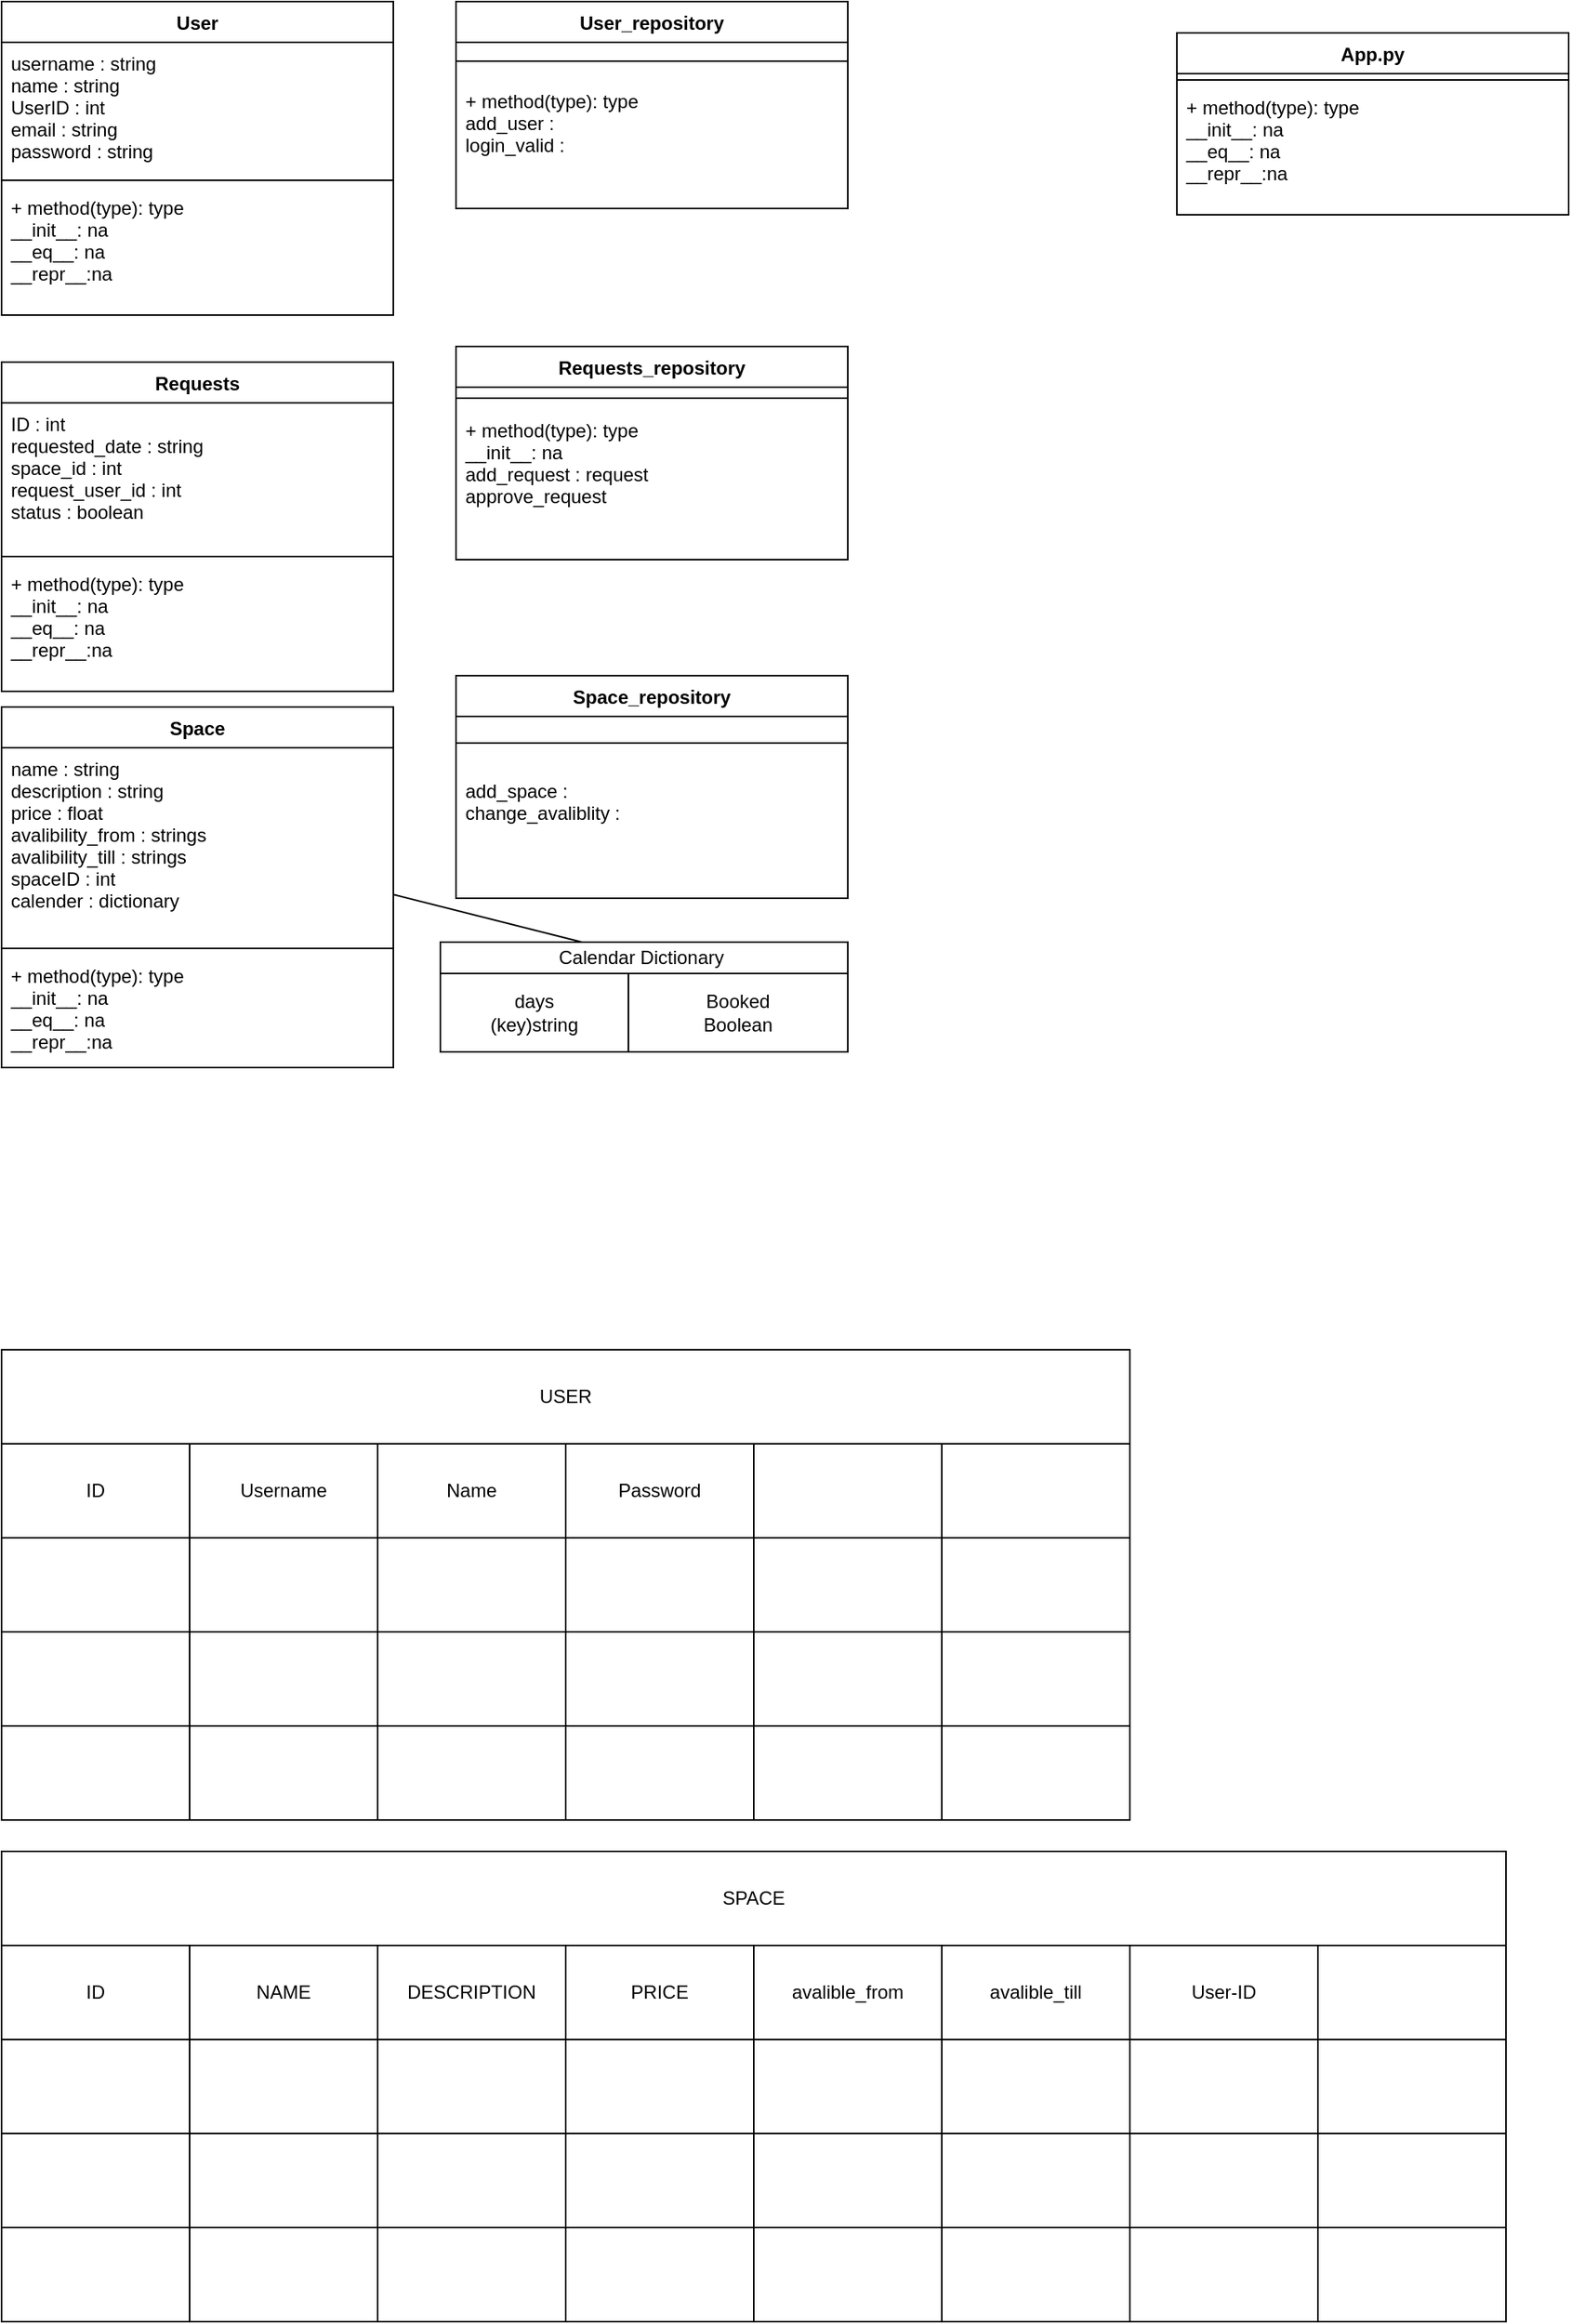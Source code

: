 <mxfile>
    <diagram id="yPNq86xGGYnL_QCuuR5Q" name="Page-1">
        <mxGraphModel dx="793" dy="719" grid="1" gridSize="10" guides="1" tooltips="1" connect="1" arrows="1" fold="1" page="1" pageScale="1" pageWidth="3300" pageHeight="4681" math="0" shadow="0">
            <root>
                <mxCell id="0"/>
                <mxCell id="1" parent="0"/>
                <mxCell id="3" value="Space" style="swimlane;fontStyle=1;align=center;verticalAlign=top;childLayout=stackLayout;horizontal=1;startSize=26;horizontalStack=0;resizeParent=1;resizeParentMax=0;resizeLast=0;collapsible=1;marginBottom=0;" parent="1" vertex="1">
                    <mxGeometry x="80" y="540" width="250" height="230" as="geometry"/>
                </mxCell>
                <mxCell id="4" value="name : string&#10;description : string&#10;price : float&#10;avalibility_from : strings&#10;avalibility_till : strings&#10;spaceID : int&#10;calender : dictionary" style="text;strokeColor=none;fillColor=none;align=left;verticalAlign=top;spacingLeft=4;spacingRight=4;overflow=hidden;rotatable=0;points=[[0,0.5],[1,0.5]];portConstraint=eastwest;" parent="3" vertex="1">
                    <mxGeometry y="26" width="250" height="124" as="geometry"/>
                </mxCell>
                <mxCell id="5" value="" style="line;strokeWidth=1;fillColor=none;align=left;verticalAlign=middle;spacingTop=-1;spacingLeft=3;spacingRight=3;rotatable=0;labelPosition=right;points=[];portConstraint=eastwest;strokeColor=inherit;" parent="3" vertex="1">
                    <mxGeometry y="150" width="250" height="8" as="geometry"/>
                </mxCell>
                <mxCell id="6" value="+ method(type): type&#10;__init__: na&#10;__eq__: na&#10;__repr__:na" style="text;strokeColor=none;fillColor=none;align=left;verticalAlign=top;spacingLeft=4;spacingRight=4;overflow=hidden;rotatable=0;points=[[0,0.5],[1,0.5]];portConstraint=eastwest;" parent="3" vertex="1">
                    <mxGeometry y="158" width="250" height="72" as="geometry"/>
                </mxCell>
                <mxCell id="7" value="User" style="swimlane;fontStyle=1;align=center;verticalAlign=top;childLayout=stackLayout;horizontal=1;startSize=26;horizontalStack=0;resizeParent=1;resizeParentMax=0;resizeLast=0;collapsible=1;marginBottom=0;" parent="1" vertex="1">
                    <mxGeometry x="80" y="90" width="250" height="200" as="geometry"/>
                </mxCell>
                <mxCell id="8" value="username : string&#10;name : string&#10;UserID : int&#10;email : string&#10;password : string" style="text;strokeColor=none;fillColor=none;align=left;verticalAlign=top;spacingLeft=4;spacingRight=4;overflow=hidden;rotatable=0;points=[[0,0.5],[1,0.5]];portConstraint=eastwest;" parent="7" vertex="1">
                    <mxGeometry y="26" width="250" height="84" as="geometry"/>
                </mxCell>
                <mxCell id="9" value="" style="line;strokeWidth=1;fillColor=none;align=left;verticalAlign=middle;spacingTop=-1;spacingLeft=3;spacingRight=3;rotatable=0;labelPosition=right;points=[];portConstraint=eastwest;strokeColor=inherit;" parent="7" vertex="1">
                    <mxGeometry y="110" width="250" height="8" as="geometry"/>
                </mxCell>
                <mxCell id="10" value="+ method(type): type&#10;__init__: na&#10;__eq__: na&#10;__repr__:na" style="text;strokeColor=none;fillColor=none;align=left;verticalAlign=top;spacingLeft=4;spacingRight=4;overflow=hidden;rotatable=0;points=[[0,0.5],[1,0.5]];portConstraint=eastwest;" parent="7" vertex="1">
                    <mxGeometry y="118" width="250" height="82" as="geometry"/>
                </mxCell>
                <mxCell id="15" value="User_repository" style="swimlane;fontStyle=1;align=center;verticalAlign=top;childLayout=stackLayout;horizontal=1;startSize=26;horizontalStack=0;resizeParent=1;resizeParentMax=0;resizeLast=0;collapsible=1;marginBottom=0;" parent="1" vertex="1">
                    <mxGeometry x="370" y="90" width="250" height="132" as="geometry"/>
                </mxCell>
                <mxCell id="17" value="" style="line;strokeWidth=1;fillColor=none;align=left;verticalAlign=middle;spacingTop=-1;spacingLeft=3;spacingRight=3;rotatable=0;labelPosition=right;points=[];portConstraint=eastwest;strokeColor=inherit;" parent="15" vertex="1">
                    <mxGeometry y="26" width="250" height="24" as="geometry"/>
                </mxCell>
                <mxCell id="18" value="+ method(type): type&#10;add_user : &#10;login_valid :&#10;" style="text;strokeColor=none;fillColor=none;align=left;verticalAlign=top;spacingLeft=4;spacingRight=4;overflow=hidden;rotatable=0;points=[[0,0.5],[1,0.5]];portConstraint=eastwest;" parent="15" vertex="1">
                    <mxGeometry y="50" width="250" height="82" as="geometry"/>
                </mxCell>
                <mxCell id="23" value="Space_repository" style="swimlane;fontStyle=1;align=center;verticalAlign=top;childLayout=stackLayout;horizontal=1;startSize=26;horizontalStack=0;resizeParent=1;resizeParentMax=0;resizeLast=0;collapsible=1;marginBottom=0;" parent="1" vertex="1">
                    <mxGeometry x="370" y="520" width="250" height="142" as="geometry"/>
                </mxCell>
                <mxCell id="24" value="" style="line;strokeWidth=1;fillColor=none;align=left;verticalAlign=middle;spacingTop=-1;spacingLeft=3;spacingRight=3;rotatable=0;labelPosition=right;points=[];portConstraint=eastwest;strokeColor=inherit;" parent="23" vertex="1">
                    <mxGeometry y="26" width="250" height="34" as="geometry"/>
                </mxCell>
                <mxCell id="25" value="add_space : &#10;change_avaliblity : &#10;&#10;" style="text;strokeColor=none;fillColor=none;align=left;verticalAlign=top;spacingLeft=4;spacingRight=4;overflow=hidden;rotatable=0;points=[[0,0.5],[1,0.5]];portConstraint=eastwest;" parent="23" vertex="1">
                    <mxGeometry y="60" width="250" height="82" as="geometry"/>
                </mxCell>
                <mxCell id="78" value="ID" style="whiteSpace=wrap;html=1;" parent="1" vertex="1">
                    <mxGeometry x="80" y="1010" width="120" height="60" as="geometry"/>
                </mxCell>
                <mxCell id="103" style="edgeStyle=none;html=1;" parent="1" source="79" target="102" edge="1">
                    <mxGeometry relative="1" as="geometry"/>
                </mxCell>
                <mxCell id="104" style="edgeStyle=none;html=1;" edge="1" parent="1" source="79" target="102">
                    <mxGeometry relative="1" as="geometry"/>
                </mxCell>
                <mxCell id="79" value="Username" style="whiteSpace=wrap;html=1;" parent="1" vertex="1">
                    <mxGeometry x="200" y="1010" width="120" height="60" as="geometry"/>
                </mxCell>
                <mxCell id="80" value="Name" style="whiteSpace=wrap;html=1;" parent="1" vertex="1">
                    <mxGeometry x="320" y="1010" width="120" height="60" as="geometry"/>
                </mxCell>
                <mxCell id="81" value="" style="whiteSpace=wrap;html=1;" parent="1" vertex="1">
                    <mxGeometry x="80" y="1070" width="120" height="60" as="geometry"/>
                </mxCell>
                <mxCell id="82" value="" style="whiteSpace=wrap;html=1;" parent="1" vertex="1">
                    <mxGeometry x="200" y="1070" width="120" height="60" as="geometry"/>
                </mxCell>
                <mxCell id="83" value="" style="whiteSpace=wrap;html=1;" parent="1" vertex="1">
                    <mxGeometry x="320" y="1070" width="120" height="60" as="geometry"/>
                </mxCell>
                <mxCell id="84" value="Password" style="whiteSpace=wrap;html=1;" parent="1" vertex="1">
                    <mxGeometry x="440" y="1010" width="120" height="60" as="geometry"/>
                </mxCell>
                <mxCell id="85" value="" style="whiteSpace=wrap;html=1;" parent="1" vertex="1">
                    <mxGeometry x="560" y="1010" width="120" height="60" as="geometry"/>
                </mxCell>
                <mxCell id="86" value="" style="whiteSpace=wrap;html=1;" parent="1" vertex="1">
                    <mxGeometry x="680" y="1010" width="120" height="60" as="geometry"/>
                </mxCell>
                <mxCell id="87" value="" style="whiteSpace=wrap;html=1;" parent="1" vertex="1">
                    <mxGeometry x="440" y="1070" width="120" height="60" as="geometry"/>
                </mxCell>
                <mxCell id="88" value="" style="whiteSpace=wrap;html=1;" parent="1" vertex="1">
                    <mxGeometry x="560" y="1070" width="120" height="60" as="geometry"/>
                </mxCell>
                <mxCell id="89" value="" style="whiteSpace=wrap;html=1;" parent="1" vertex="1">
                    <mxGeometry x="680" y="1070" width="120" height="60" as="geometry"/>
                </mxCell>
                <mxCell id="90" value="" style="whiteSpace=wrap;html=1;" parent="1" vertex="1">
                    <mxGeometry x="80" y="1130" width="120" height="60" as="geometry"/>
                </mxCell>
                <mxCell id="91" value="" style="whiteSpace=wrap;html=1;" parent="1" vertex="1">
                    <mxGeometry x="200" y="1130" width="120" height="60" as="geometry"/>
                </mxCell>
                <mxCell id="92" value="" style="whiteSpace=wrap;html=1;" parent="1" vertex="1">
                    <mxGeometry x="320" y="1130" width="120" height="60" as="geometry"/>
                </mxCell>
                <mxCell id="93" value="" style="whiteSpace=wrap;html=1;" parent="1" vertex="1">
                    <mxGeometry x="80" y="1190" width="120" height="60" as="geometry"/>
                </mxCell>
                <mxCell id="94" value="" style="whiteSpace=wrap;html=1;" parent="1" vertex="1">
                    <mxGeometry x="200" y="1190" width="120" height="60" as="geometry"/>
                </mxCell>
                <mxCell id="95" value="" style="whiteSpace=wrap;html=1;" parent="1" vertex="1">
                    <mxGeometry x="320" y="1190" width="120" height="60" as="geometry"/>
                </mxCell>
                <mxCell id="96" value="" style="whiteSpace=wrap;html=1;" parent="1" vertex="1">
                    <mxGeometry x="440" y="1130" width="120" height="60" as="geometry"/>
                </mxCell>
                <mxCell id="97" value="" style="whiteSpace=wrap;html=1;" parent="1" vertex="1">
                    <mxGeometry x="560" y="1130" width="120" height="60" as="geometry"/>
                </mxCell>
                <mxCell id="98" value="" style="whiteSpace=wrap;html=1;" parent="1" vertex="1">
                    <mxGeometry x="680" y="1130" width="120" height="60" as="geometry"/>
                </mxCell>
                <mxCell id="99" value="" style="whiteSpace=wrap;html=1;" parent="1" vertex="1">
                    <mxGeometry x="440" y="1190" width="120" height="60" as="geometry"/>
                </mxCell>
                <mxCell id="100" value="" style="whiteSpace=wrap;html=1;" parent="1" vertex="1">
                    <mxGeometry x="560" y="1190" width="120" height="60" as="geometry"/>
                </mxCell>
                <mxCell id="101" value="" style="whiteSpace=wrap;html=1;" parent="1" vertex="1">
                    <mxGeometry x="680" y="1190" width="120" height="60" as="geometry"/>
                </mxCell>
                <mxCell id="102" value="USER" style="whiteSpace=wrap;html=1;" parent="1" vertex="1">
                    <mxGeometry x="80" y="950" width="720" height="60" as="geometry"/>
                </mxCell>
                <mxCell id="105" value="ID" style="whiteSpace=wrap;html=1;" vertex="1" parent="1">
                    <mxGeometry x="80" y="1330" width="120" height="60" as="geometry"/>
                </mxCell>
                <mxCell id="106" style="edgeStyle=none;html=1;" edge="1" parent="1" source="108" target="131">
                    <mxGeometry relative="1" as="geometry"/>
                </mxCell>
                <mxCell id="107" style="edgeStyle=none;html=1;" edge="1" parent="1" source="108" target="131">
                    <mxGeometry relative="1" as="geometry"/>
                </mxCell>
                <mxCell id="108" value="NAME" style="whiteSpace=wrap;html=1;" vertex="1" parent="1">
                    <mxGeometry x="200" y="1330" width="120" height="60" as="geometry"/>
                </mxCell>
                <mxCell id="109" value="DESCRIPTION" style="whiteSpace=wrap;html=1;" vertex="1" parent="1">
                    <mxGeometry x="320" y="1330" width="120" height="60" as="geometry"/>
                </mxCell>
                <mxCell id="110" value="" style="whiteSpace=wrap;html=1;" vertex="1" parent="1">
                    <mxGeometry x="80" y="1390" width="120" height="60" as="geometry"/>
                </mxCell>
                <mxCell id="111" value="" style="whiteSpace=wrap;html=1;" vertex="1" parent="1">
                    <mxGeometry x="200" y="1390" width="120" height="60" as="geometry"/>
                </mxCell>
                <mxCell id="112" value="" style="whiteSpace=wrap;html=1;" vertex="1" parent="1">
                    <mxGeometry x="320" y="1390" width="120" height="60" as="geometry"/>
                </mxCell>
                <mxCell id="113" value="PRICE" style="whiteSpace=wrap;html=1;" vertex="1" parent="1">
                    <mxGeometry x="440" y="1330" width="120" height="60" as="geometry"/>
                </mxCell>
                <mxCell id="114" value="avalible_from" style="whiteSpace=wrap;html=1;" vertex="1" parent="1">
                    <mxGeometry x="560" y="1330" width="120" height="60" as="geometry"/>
                </mxCell>
                <mxCell id="115" value="avalible_till" style="whiteSpace=wrap;html=1;" vertex="1" parent="1">
                    <mxGeometry x="680" y="1330" width="120" height="60" as="geometry"/>
                </mxCell>
                <mxCell id="116" value="" style="whiteSpace=wrap;html=1;" vertex="1" parent="1">
                    <mxGeometry x="440" y="1390" width="120" height="60" as="geometry"/>
                </mxCell>
                <mxCell id="117" value="" style="whiteSpace=wrap;html=1;" vertex="1" parent="1">
                    <mxGeometry x="560" y="1390" width="120" height="60" as="geometry"/>
                </mxCell>
                <mxCell id="118" value="" style="whiteSpace=wrap;html=1;" vertex="1" parent="1">
                    <mxGeometry x="680" y="1390" width="120" height="60" as="geometry"/>
                </mxCell>
                <mxCell id="119" value="" style="whiteSpace=wrap;html=1;" vertex="1" parent="1">
                    <mxGeometry x="80" y="1450" width="120" height="60" as="geometry"/>
                </mxCell>
                <mxCell id="120" value="" style="whiteSpace=wrap;html=1;" vertex="1" parent="1">
                    <mxGeometry x="200" y="1450" width="120" height="60" as="geometry"/>
                </mxCell>
                <mxCell id="121" value="" style="whiteSpace=wrap;html=1;" vertex="1" parent="1">
                    <mxGeometry x="320" y="1450" width="120" height="60" as="geometry"/>
                </mxCell>
                <mxCell id="122" value="" style="whiteSpace=wrap;html=1;" vertex="1" parent="1">
                    <mxGeometry x="80" y="1510" width="120" height="60" as="geometry"/>
                </mxCell>
                <mxCell id="123" value="" style="whiteSpace=wrap;html=1;" vertex="1" parent="1">
                    <mxGeometry x="200" y="1510" width="120" height="60" as="geometry"/>
                </mxCell>
                <mxCell id="124" value="" style="whiteSpace=wrap;html=1;" vertex="1" parent="1">
                    <mxGeometry x="320" y="1510" width="120" height="60" as="geometry"/>
                </mxCell>
                <mxCell id="125" value="" style="whiteSpace=wrap;html=1;" vertex="1" parent="1">
                    <mxGeometry x="440" y="1450" width="120" height="60" as="geometry"/>
                </mxCell>
                <mxCell id="126" value="" style="whiteSpace=wrap;html=1;" vertex="1" parent="1">
                    <mxGeometry x="560" y="1450" width="120" height="60" as="geometry"/>
                </mxCell>
                <mxCell id="127" value="" style="whiteSpace=wrap;html=1;" vertex="1" parent="1">
                    <mxGeometry x="680" y="1450" width="120" height="60" as="geometry"/>
                </mxCell>
                <mxCell id="128" value="" style="whiteSpace=wrap;html=1;" vertex="1" parent="1">
                    <mxGeometry x="440" y="1510" width="120" height="60" as="geometry"/>
                </mxCell>
                <mxCell id="129" value="" style="whiteSpace=wrap;html=1;" vertex="1" parent="1">
                    <mxGeometry x="560" y="1510" width="120" height="60" as="geometry"/>
                </mxCell>
                <mxCell id="130" value="" style="whiteSpace=wrap;html=1;" vertex="1" parent="1">
                    <mxGeometry x="680" y="1510" width="120" height="60" as="geometry"/>
                </mxCell>
                <mxCell id="131" value="SPACE" style="whiteSpace=wrap;html=1;" vertex="1" parent="1">
                    <mxGeometry x="80" y="1270" width="960" height="60" as="geometry"/>
                </mxCell>
                <mxCell id="133" value="User-ID" style="whiteSpace=wrap;html=1;" vertex="1" parent="1">
                    <mxGeometry x="800" y="1330" width="120" height="60" as="geometry"/>
                </mxCell>
                <mxCell id="134" value="" style="whiteSpace=wrap;html=1;" vertex="1" parent="1">
                    <mxGeometry x="800" y="1390" width="120" height="60" as="geometry"/>
                </mxCell>
                <mxCell id="135" value="" style="whiteSpace=wrap;html=1;" vertex="1" parent="1">
                    <mxGeometry x="800" y="1450" width="120" height="60" as="geometry"/>
                </mxCell>
                <mxCell id="136" value="" style="whiteSpace=wrap;html=1;" vertex="1" parent="1">
                    <mxGeometry x="800" y="1510" width="120" height="60" as="geometry"/>
                </mxCell>
                <mxCell id="167" value="App.py" style="swimlane;fontStyle=1;align=center;verticalAlign=top;childLayout=stackLayout;horizontal=1;startSize=26;horizontalStack=0;resizeParent=1;resizeParentMax=0;resizeLast=0;collapsible=1;marginBottom=0;" vertex="1" parent="1">
                    <mxGeometry x="830" y="110" width="250" height="116" as="geometry"/>
                </mxCell>
                <mxCell id="169" value="" style="line;strokeWidth=1;fillColor=none;align=left;verticalAlign=middle;spacingTop=-1;spacingLeft=3;spacingRight=3;rotatable=0;labelPosition=right;points=[];portConstraint=eastwest;strokeColor=inherit;" vertex="1" parent="167">
                    <mxGeometry y="26" width="250" height="8" as="geometry"/>
                </mxCell>
                <mxCell id="170" value="+ method(type): type&#10;__init__: na&#10;__eq__: na&#10;__repr__:na" style="text;strokeColor=none;fillColor=none;align=left;verticalAlign=top;spacingLeft=4;spacingRight=4;overflow=hidden;rotatable=0;points=[[0,0.5],[1,0.5]];portConstraint=eastwest;" vertex="1" parent="167">
                    <mxGeometry y="34" width="250" height="82" as="geometry"/>
                </mxCell>
                <mxCell id="171" value="Requests" style="swimlane;fontStyle=1;align=center;verticalAlign=top;childLayout=stackLayout;horizontal=1;startSize=26;horizontalStack=0;resizeParent=1;resizeParentMax=0;resizeLast=0;collapsible=1;marginBottom=0;" vertex="1" parent="1">
                    <mxGeometry x="80" y="320" width="250" height="210" as="geometry"/>
                </mxCell>
                <mxCell id="172" value="ID : int&#10;requested_date : string&#10;space_id : int&#10;request_user_id : int&#10;status : boolean" style="text;strokeColor=none;fillColor=none;align=left;verticalAlign=top;spacingLeft=4;spacingRight=4;overflow=hidden;rotatable=0;points=[[0,0.5],[1,0.5]];portConstraint=eastwest;" vertex="1" parent="171">
                    <mxGeometry y="26" width="250" height="94" as="geometry"/>
                </mxCell>
                <mxCell id="173" value="" style="line;strokeWidth=1;fillColor=none;align=left;verticalAlign=middle;spacingTop=-1;spacingLeft=3;spacingRight=3;rotatable=0;labelPosition=right;points=[];portConstraint=eastwest;strokeColor=inherit;" vertex="1" parent="171">
                    <mxGeometry y="120" width="250" height="8" as="geometry"/>
                </mxCell>
                <mxCell id="174" value="+ method(type): type&#10;__init__: na&#10;__eq__: na&#10;__repr__:na" style="text;strokeColor=none;fillColor=none;align=left;verticalAlign=top;spacingLeft=4;spacingRight=4;overflow=hidden;rotatable=0;points=[[0,0.5],[1,0.5]];portConstraint=eastwest;" vertex="1" parent="171">
                    <mxGeometry y="128" width="250" height="82" as="geometry"/>
                </mxCell>
                <mxCell id="175" value="Requests_repository" style="swimlane;fontStyle=1;align=center;verticalAlign=top;childLayout=stackLayout;horizontal=1;startSize=26;horizontalStack=0;resizeParent=1;resizeParentMax=0;resizeLast=0;collapsible=1;marginBottom=0;" vertex="1" parent="1">
                    <mxGeometry x="370" y="310" width="250" height="136" as="geometry"/>
                </mxCell>
                <mxCell id="177" value="" style="line;strokeWidth=1;fillColor=none;align=left;verticalAlign=middle;spacingTop=-1;spacingLeft=3;spacingRight=3;rotatable=0;labelPosition=right;points=[];portConstraint=eastwest;strokeColor=inherit;" vertex="1" parent="175">
                    <mxGeometry y="26" width="250" height="14" as="geometry"/>
                </mxCell>
                <mxCell id="178" value="+ method(type): type&#10;__init__: na&#10;add_request : request&#10;approve_request " style="text;strokeColor=none;fillColor=none;align=left;verticalAlign=top;spacingLeft=4;spacingRight=4;overflow=hidden;rotatable=0;points=[[0,0.5],[1,0.5]];portConstraint=eastwest;" vertex="1" parent="175">
                    <mxGeometry y="40" width="250" height="96" as="geometry"/>
                </mxCell>
                <mxCell id="183" value="" style="whiteSpace=wrap;html=1;" vertex="1" parent="1">
                    <mxGeometry x="920" y="1330" width="120" height="60" as="geometry"/>
                </mxCell>
                <mxCell id="185" value="" style="whiteSpace=wrap;html=1;" vertex="1" parent="1">
                    <mxGeometry x="920" y="1450" width="120" height="60" as="geometry"/>
                </mxCell>
                <mxCell id="186" value="" style="whiteSpace=wrap;html=1;" vertex="1" parent="1">
                    <mxGeometry x="920" y="1510" width="120" height="60" as="geometry"/>
                </mxCell>
                <mxCell id="187" value="" style="whiteSpace=wrap;html=1;" vertex="1" parent="1">
                    <mxGeometry x="920" y="1390" width="120" height="60" as="geometry"/>
                </mxCell>
                <mxCell id="191" value="Calendar Dictionary&amp;nbsp;" style="rounded=0;whiteSpace=wrap;html=1;" vertex="1" parent="1">
                    <mxGeometry x="360" y="690" width="260" height="20" as="geometry"/>
                </mxCell>
                <mxCell id="192" value="days&lt;br&gt;(key)string" style="rounded=0;whiteSpace=wrap;html=1;" vertex="1" parent="1">
                    <mxGeometry x="360" y="710" width="120" height="50" as="geometry"/>
                </mxCell>
                <mxCell id="194" value="Booked&lt;br&gt;Boolean" style="rounded=0;whiteSpace=wrap;html=1;" vertex="1" parent="1">
                    <mxGeometry x="480" y="710" width="140" height="50" as="geometry"/>
                </mxCell>
                <mxCell id="195" value="" style="endArrow=none;html=1;" edge="1" parent="1" source="191" target="4">
                    <mxGeometry width="50" height="50" relative="1" as="geometry">
                        <mxPoint x="410" y="670" as="sourcePoint"/>
                        <mxPoint x="460" y="620" as="targetPoint"/>
                    </mxGeometry>
                </mxCell>
            </root>
        </mxGraphModel>
    </diagram>
</mxfile>